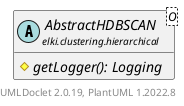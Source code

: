 @startuml
    remove .*\.(Instance|Par|Parameterizer|Factory)$
    set namespaceSeparator none
    hide empty fields
    hide empty methods

    abstract class "<size:14>AbstractHDBSCAN.Par\n<size:10>elki.clustering.hierarchical" as elki.clustering.hierarchical.AbstractHDBSCAN.Par<O> {
        {static} +MIN_PTS_ID: OptionID
        #minPts: int
        #distance: Distance<? super O>
        +configure(Parameterization): void
    }

    interface "<size:14>Parameterizer\n<size:10>elki.utilities.optionhandling" as elki.utilities.optionhandling.Parameterizer [[../../utilities/optionhandling/Parameterizer.html]] {
        {abstract} +make(): Object
    }
    abstract class "<size:14>AbstractHDBSCAN\n<size:10>elki.clustering.hierarchical" as elki.clustering.hierarchical.AbstractHDBSCAN<O> [[AbstractHDBSCAN.html]] {
        {abstract} #getLogger(): Logging
    }

    elki.utilities.optionhandling.Parameterizer <|.. elki.clustering.hierarchical.AbstractHDBSCAN.Par
    elki.clustering.hierarchical.AbstractHDBSCAN +-- elki.clustering.hierarchical.AbstractHDBSCAN.Par

    center footer UMLDoclet 2.0.19, PlantUML 1.2022.8
@enduml
